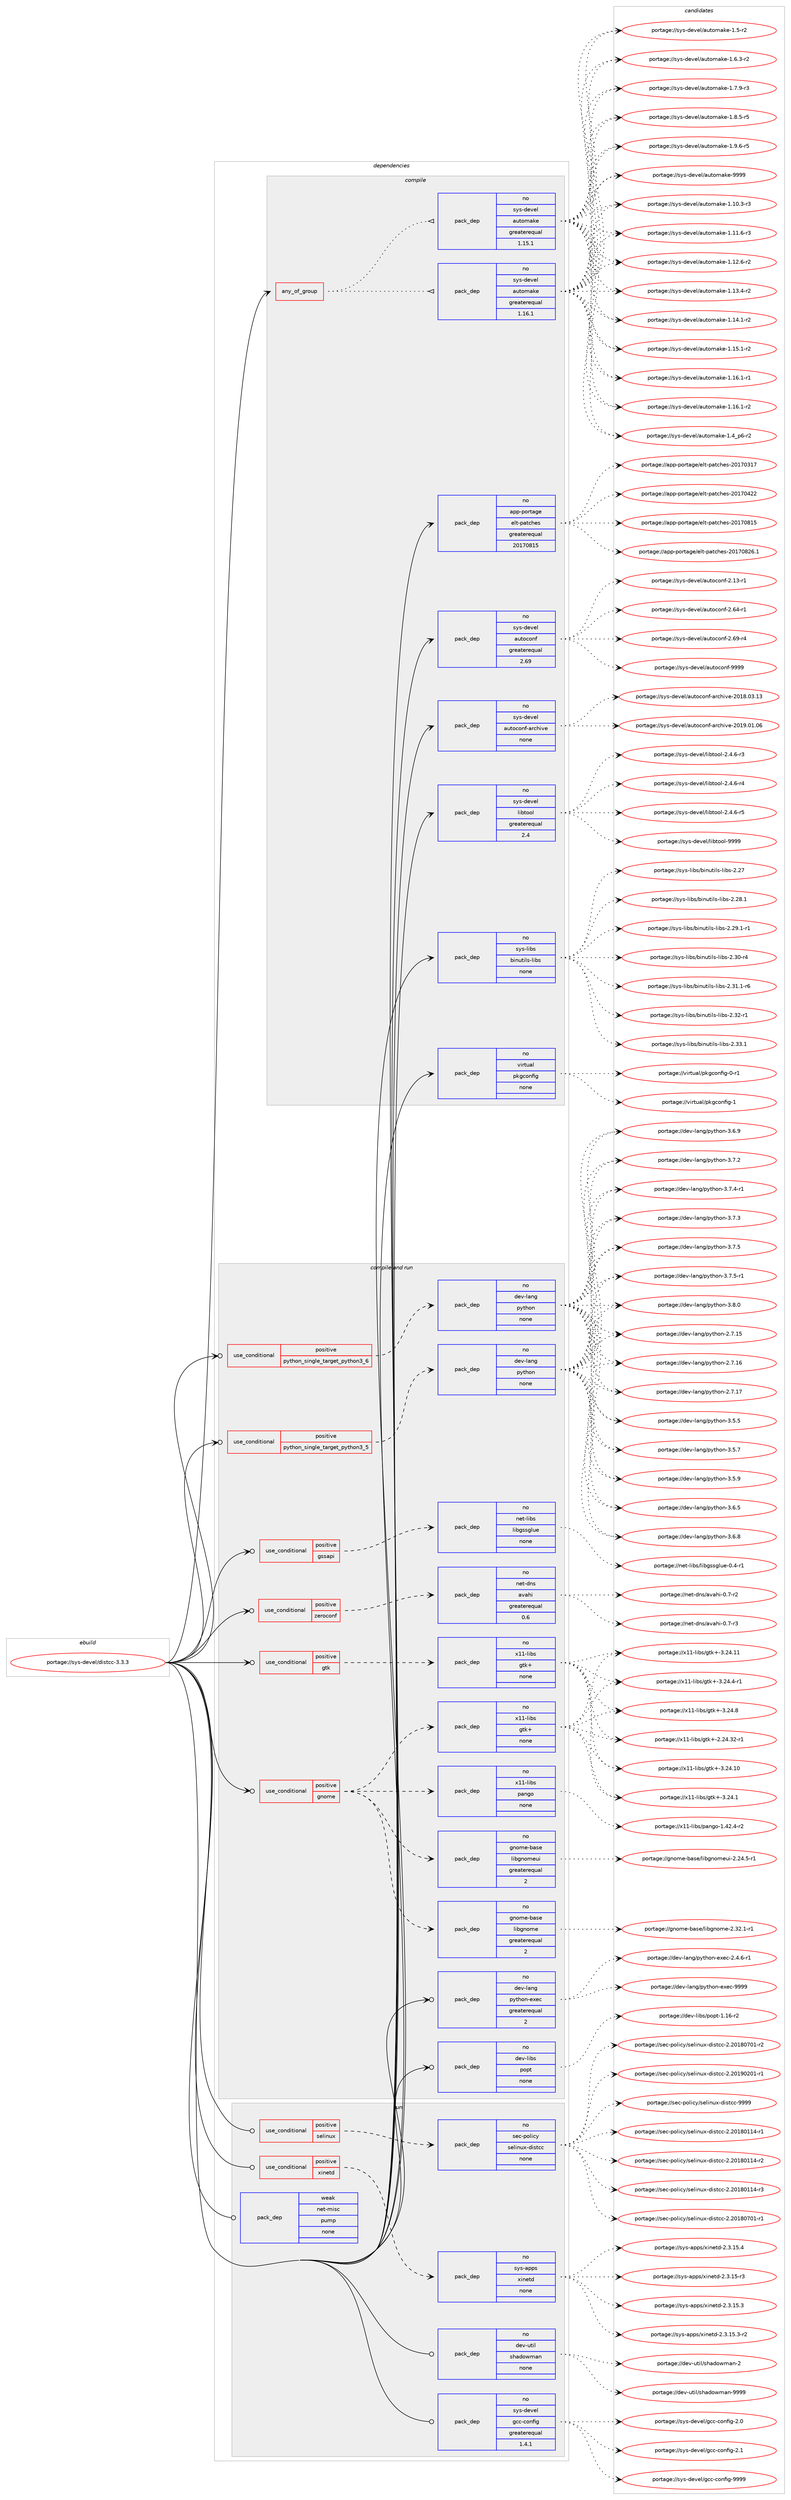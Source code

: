 digraph prolog {

# *************
# Graph options
# *************

newrank=true;
concentrate=true;
compound=true;
graph [rankdir=LR,fontname=Helvetica,fontsize=10,ranksep=1.5];#, ranksep=2.5, nodesep=0.2];
edge  [arrowhead=vee];
node  [fontname=Helvetica,fontsize=10];

# **********
# The ebuild
# **********

subgraph cluster_leftcol {
color=gray;
rank=same;
label=<<i>ebuild</i>>;
id [label="portage://sys-devel/distcc-3.3.3", color=red, width=4, href="../sys-devel/distcc-3.3.3.svg"];
}

# ****************
# The dependencies
# ****************

subgraph cluster_midcol {
color=gray;
label=<<i>dependencies</i>>;
subgraph cluster_compile {
fillcolor="#eeeeee";
style=filled;
label=<<i>compile</i>>;
subgraph any6822 {
dependency422255 [label=<<TABLE BORDER="0" CELLBORDER="1" CELLSPACING="0" CELLPADDING="4"><TR><TD CELLPADDING="10">any_of_group</TD></TR></TABLE>>, shape=none, color=red];subgraph pack312927 {
dependency422256 [label=<<TABLE BORDER="0" CELLBORDER="1" CELLSPACING="0" CELLPADDING="4" WIDTH="220"><TR><TD ROWSPAN="6" CELLPADDING="30">pack_dep</TD></TR><TR><TD WIDTH="110">no</TD></TR><TR><TD>sys-devel</TD></TR><TR><TD>automake</TD></TR><TR><TD>greaterequal</TD></TR><TR><TD>1.16.1</TD></TR></TABLE>>, shape=none, color=blue];
}
dependency422255:e -> dependency422256:w [weight=20,style="dotted",arrowhead="oinv"];
subgraph pack312928 {
dependency422257 [label=<<TABLE BORDER="0" CELLBORDER="1" CELLSPACING="0" CELLPADDING="4" WIDTH="220"><TR><TD ROWSPAN="6" CELLPADDING="30">pack_dep</TD></TR><TR><TD WIDTH="110">no</TD></TR><TR><TD>sys-devel</TD></TR><TR><TD>automake</TD></TR><TR><TD>greaterequal</TD></TR><TR><TD>1.15.1</TD></TR></TABLE>>, shape=none, color=blue];
}
dependency422255:e -> dependency422257:w [weight=20,style="dotted",arrowhead="oinv"];
}
id:e -> dependency422255:w [weight=20,style="solid",arrowhead="vee"];
subgraph pack312929 {
dependency422258 [label=<<TABLE BORDER="0" CELLBORDER="1" CELLSPACING="0" CELLPADDING="4" WIDTH="220"><TR><TD ROWSPAN="6" CELLPADDING="30">pack_dep</TD></TR><TR><TD WIDTH="110">no</TD></TR><TR><TD>app-portage</TD></TR><TR><TD>elt-patches</TD></TR><TR><TD>greaterequal</TD></TR><TR><TD>20170815</TD></TR></TABLE>>, shape=none, color=blue];
}
id:e -> dependency422258:w [weight=20,style="solid",arrowhead="vee"];
subgraph pack312930 {
dependency422259 [label=<<TABLE BORDER="0" CELLBORDER="1" CELLSPACING="0" CELLPADDING="4" WIDTH="220"><TR><TD ROWSPAN="6" CELLPADDING="30">pack_dep</TD></TR><TR><TD WIDTH="110">no</TD></TR><TR><TD>sys-devel</TD></TR><TR><TD>autoconf</TD></TR><TR><TD>greaterequal</TD></TR><TR><TD>2.69</TD></TR></TABLE>>, shape=none, color=blue];
}
id:e -> dependency422259:w [weight=20,style="solid",arrowhead="vee"];
subgraph pack312931 {
dependency422260 [label=<<TABLE BORDER="0" CELLBORDER="1" CELLSPACING="0" CELLPADDING="4" WIDTH="220"><TR><TD ROWSPAN="6" CELLPADDING="30">pack_dep</TD></TR><TR><TD WIDTH="110">no</TD></TR><TR><TD>sys-devel</TD></TR><TR><TD>autoconf-archive</TD></TR><TR><TD>none</TD></TR><TR><TD></TD></TR></TABLE>>, shape=none, color=blue];
}
id:e -> dependency422260:w [weight=20,style="solid",arrowhead="vee"];
subgraph pack312932 {
dependency422261 [label=<<TABLE BORDER="0" CELLBORDER="1" CELLSPACING="0" CELLPADDING="4" WIDTH="220"><TR><TD ROWSPAN="6" CELLPADDING="30">pack_dep</TD></TR><TR><TD WIDTH="110">no</TD></TR><TR><TD>sys-devel</TD></TR><TR><TD>libtool</TD></TR><TR><TD>greaterequal</TD></TR><TR><TD>2.4</TD></TR></TABLE>>, shape=none, color=blue];
}
id:e -> dependency422261:w [weight=20,style="solid",arrowhead="vee"];
subgraph pack312933 {
dependency422262 [label=<<TABLE BORDER="0" CELLBORDER="1" CELLSPACING="0" CELLPADDING="4" WIDTH="220"><TR><TD ROWSPAN="6" CELLPADDING="30">pack_dep</TD></TR><TR><TD WIDTH="110">no</TD></TR><TR><TD>sys-libs</TD></TR><TR><TD>binutils-libs</TD></TR><TR><TD>none</TD></TR><TR><TD></TD></TR></TABLE>>, shape=none, color=blue];
}
id:e -> dependency422262:w [weight=20,style="solid",arrowhead="vee"];
subgraph pack312934 {
dependency422263 [label=<<TABLE BORDER="0" CELLBORDER="1" CELLSPACING="0" CELLPADDING="4" WIDTH="220"><TR><TD ROWSPAN="6" CELLPADDING="30">pack_dep</TD></TR><TR><TD WIDTH="110">no</TD></TR><TR><TD>virtual</TD></TR><TR><TD>pkgconfig</TD></TR><TR><TD>none</TD></TR><TR><TD></TD></TR></TABLE>>, shape=none, color=blue];
}
id:e -> dependency422263:w [weight=20,style="solid",arrowhead="vee"];
}
subgraph cluster_compileandrun {
fillcolor="#eeeeee";
style=filled;
label=<<i>compile and run</i>>;
subgraph cond102279 {
dependency422264 [label=<<TABLE BORDER="0" CELLBORDER="1" CELLSPACING="0" CELLPADDING="4"><TR><TD ROWSPAN="3" CELLPADDING="10">use_conditional</TD></TR><TR><TD>positive</TD></TR><TR><TD>gnome</TD></TR></TABLE>>, shape=none, color=red];
subgraph pack312935 {
dependency422265 [label=<<TABLE BORDER="0" CELLBORDER="1" CELLSPACING="0" CELLPADDING="4" WIDTH="220"><TR><TD ROWSPAN="6" CELLPADDING="30">pack_dep</TD></TR><TR><TD WIDTH="110">no</TD></TR><TR><TD>gnome-base</TD></TR><TR><TD>libgnome</TD></TR><TR><TD>greaterequal</TD></TR><TR><TD>2</TD></TR></TABLE>>, shape=none, color=blue];
}
dependency422264:e -> dependency422265:w [weight=20,style="dashed",arrowhead="vee"];
subgraph pack312936 {
dependency422266 [label=<<TABLE BORDER="0" CELLBORDER="1" CELLSPACING="0" CELLPADDING="4" WIDTH="220"><TR><TD ROWSPAN="6" CELLPADDING="30">pack_dep</TD></TR><TR><TD WIDTH="110">no</TD></TR><TR><TD>gnome-base</TD></TR><TR><TD>libgnomeui</TD></TR><TR><TD>greaterequal</TD></TR><TR><TD>2</TD></TR></TABLE>>, shape=none, color=blue];
}
dependency422264:e -> dependency422266:w [weight=20,style="dashed",arrowhead="vee"];
subgraph pack312937 {
dependency422267 [label=<<TABLE BORDER="0" CELLBORDER="1" CELLSPACING="0" CELLPADDING="4" WIDTH="220"><TR><TD ROWSPAN="6" CELLPADDING="30">pack_dep</TD></TR><TR><TD WIDTH="110">no</TD></TR><TR><TD>x11-libs</TD></TR><TR><TD>gtk+</TD></TR><TR><TD>none</TD></TR><TR><TD></TD></TR></TABLE>>, shape=none, color=blue];
}
dependency422264:e -> dependency422267:w [weight=20,style="dashed",arrowhead="vee"];
subgraph pack312938 {
dependency422268 [label=<<TABLE BORDER="0" CELLBORDER="1" CELLSPACING="0" CELLPADDING="4" WIDTH="220"><TR><TD ROWSPAN="6" CELLPADDING="30">pack_dep</TD></TR><TR><TD WIDTH="110">no</TD></TR><TR><TD>x11-libs</TD></TR><TR><TD>pango</TD></TR><TR><TD>none</TD></TR><TR><TD></TD></TR></TABLE>>, shape=none, color=blue];
}
dependency422264:e -> dependency422268:w [weight=20,style="dashed",arrowhead="vee"];
}
id:e -> dependency422264:w [weight=20,style="solid",arrowhead="odotvee"];
subgraph cond102280 {
dependency422269 [label=<<TABLE BORDER="0" CELLBORDER="1" CELLSPACING="0" CELLPADDING="4"><TR><TD ROWSPAN="3" CELLPADDING="10">use_conditional</TD></TR><TR><TD>positive</TD></TR><TR><TD>gssapi</TD></TR></TABLE>>, shape=none, color=red];
subgraph pack312939 {
dependency422270 [label=<<TABLE BORDER="0" CELLBORDER="1" CELLSPACING="0" CELLPADDING="4" WIDTH="220"><TR><TD ROWSPAN="6" CELLPADDING="30">pack_dep</TD></TR><TR><TD WIDTH="110">no</TD></TR><TR><TD>net-libs</TD></TR><TR><TD>libgssglue</TD></TR><TR><TD>none</TD></TR><TR><TD></TD></TR></TABLE>>, shape=none, color=blue];
}
dependency422269:e -> dependency422270:w [weight=20,style="dashed",arrowhead="vee"];
}
id:e -> dependency422269:w [weight=20,style="solid",arrowhead="odotvee"];
subgraph cond102281 {
dependency422271 [label=<<TABLE BORDER="0" CELLBORDER="1" CELLSPACING="0" CELLPADDING="4"><TR><TD ROWSPAN="3" CELLPADDING="10">use_conditional</TD></TR><TR><TD>positive</TD></TR><TR><TD>gtk</TD></TR></TABLE>>, shape=none, color=red];
subgraph pack312940 {
dependency422272 [label=<<TABLE BORDER="0" CELLBORDER="1" CELLSPACING="0" CELLPADDING="4" WIDTH="220"><TR><TD ROWSPAN="6" CELLPADDING="30">pack_dep</TD></TR><TR><TD WIDTH="110">no</TD></TR><TR><TD>x11-libs</TD></TR><TR><TD>gtk+</TD></TR><TR><TD>none</TD></TR><TR><TD></TD></TR></TABLE>>, shape=none, color=blue];
}
dependency422271:e -> dependency422272:w [weight=20,style="dashed",arrowhead="vee"];
}
id:e -> dependency422271:w [weight=20,style="solid",arrowhead="odotvee"];
subgraph cond102282 {
dependency422273 [label=<<TABLE BORDER="0" CELLBORDER="1" CELLSPACING="0" CELLPADDING="4"><TR><TD ROWSPAN="3" CELLPADDING="10">use_conditional</TD></TR><TR><TD>positive</TD></TR><TR><TD>python_single_target_python3_5</TD></TR></TABLE>>, shape=none, color=red];
subgraph pack312941 {
dependency422274 [label=<<TABLE BORDER="0" CELLBORDER="1" CELLSPACING="0" CELLPADDING="4" WIDTH="220"><TR><TD ROWSPAN="6" CELLPADDING="30">pack_dep</TD></TR><TR><TD WIDTH="110">no</TD></TR><TR><TD>dev-lang</TD></TR><TR><TD>python</TD></TR><TR><TD>none</TD></TR><TR><TD></TD></TR></TABLE>>, shape=none, color=blue];
}
dependency422273:e -> dependency422274:w [weight=20,style="dashed",arrowhead="vee"];
}
id:e -> dependency422273:w [weight=20,style="solid",arrowhead="odotvee"];
subgraph cond102283 {
dependency422275 [label=<<TABLE BORDER="0" CELLBORDER="1" CELLSPACING="0" CELLPADDING="4"><TR><TD ROWSPAN="3" CELLPADDING="10">use_conditional</TD></TR><TR><TD>positive</TD></TR><TR><TD>python_single_target_python3_6</TD></TR></TABLE>>, shape=none, color=red];
subgraph pack312942 {
dependency422276 [label=<<TABLE BORDER="0" CELLBORDER="1" CELLSPACING="0" CELLPADDING="4" WIDTH="220"><TR><TD ROWSPAN="6" CELLPADDING="30">pack_dep</TD></TR><TR><TD WIDTH="110">no</TD></TR><TR><TD>dev-lang</TD></TR><TR><TD>python</TD></TR><TR><TD>none</TD></TR><TR><TD></TD></TR></TABLE>>, shape=none, color=blue];
}
dependency422275:e -> dependency422276:w [weight=20,style="dashed",arrowhead="vee"];
}
id:e -> dependency422275:w [weight=20,style="solid",arrowhead="odotvee"];
subgraph cond102284 {
dependency422277 [label=<<TABLE BORDER="0" CELLBORDER="1" CELLSPACING="0" CELLPADDING="4"><TR><TD ROWSPAN="3" CELLPADDING="10">use_conditional</TD></TR><TR><TD>positive</TD></TR><TR><TD>zeroconf</TD></TR></TABLE>>, shape=none, color=red];
subgraph pack312943 {
dependency422278 [label=<<TABLE BORDER="0" CELLBORDER="1" CELLSPACING="0" CELLPADDING="4" WIDTH="220"><TR><TD ROWSPAN="6" CELLPADDING="30">pack_dep</TD></TR><TR><TD WIDTH="110">no</TD></TR><TR><TD>net-dns</TD></TR><TR><TD>avahi</TD></TR><TR><TD>greaterequal</TD></TR><TR><TD>0.6</TD></TR></TABLE>>, shape=none, color=blue];
}
dependency422277:e -> dependency422278:w [weight=20,style="dashed",arrowhead="vee"];
}
id:e -> dependency422277:w [weight=20,style="solid",arrowhead="odotvee"];
subgraph pack312944 {
dependency422279 [label=<<TABLE BORDER="0" CELLBORDER="1" CELLSPACING="0" CELLPADDING="4" WIDTH="220"><TR><TD ROWSPAN="6" CELLPADDING="30">pack_dep</TD></TR><TR><TD WIDTH="110">no</TD></TR><TR><TD>dev-lang</TD></TR><TR><TD>python-exec</TD></TR><TR><TD>greaterequal</TD></TR><TR><TD>2</TD></TR></TABLE>>, shape=none, color=blue];
}
id:e -> dependency422279:w [weight=20,style="solid",arrowhead="odotvee"];
subgraph pack312945 {
dependency422280 [label=<<TABLE BORDER="0" CELLBORDER="1" CELLSPACING="0" CELLPADDING="4" WIDTH="220"><TR><TD ROWSPAN="6" CELLPADDING="30">pack_dep</TD></TR><TR><TD WIDTH="110">no</TD></TR><TR><TD>dev-libs</TD></TR><TR><TD>popt</TD></TR><TR><TD>none</TD></TR><TR><TD></TD></TR></TABLE>>, shape=none, color=blue];
}
id:e -> dependency422280:w [weight=20,style="solid",arrowhead="odotvee"];
}
subgraph cluster_run {
fillcolor="#eeeeee";
style=filled;
label=<<i>run</i>>;
subgraph cond102285 {
dependency422281 [label=<<TABLE BORDER="0" CELLBORDER="1" CELLSPACING="0" CELLPADDING="4"><TR><TD ROWSPAN="3" CELLPADDING="10">use_conditional</TD></TR><TR><TD>positive</TD></TR><TR><TD>selinux</TD></TR></TABLE>>, shape=none, color=red];
subgraph pack312946 {
dependency422282 [label=<<TABLE BORDER="0" CELLBORDER="1" CELLSPACING="0" CELLPADDING="4" WIDTH="220"><TR><TD ROWSPAN="6" CELLPADDING="30">pack_dep</TD></TR><TR><TD WIDTH="110">no</TD></TR><TR><TD>sec-policy</TD></TR><TR><TD>selinux-distcc</TD></TR><TR><TD>none</TD></TR><TR><TD></TD></TR></TABLE>>, shape=none, color=blue];
}
dependency422281:e -> dependency422282:w [weight=20,style="dashed",arrowhead="vee"];
}
id:e -> dependency422281:w [weight=20,style="solid",arrowhead="odot"];
subgraph cond102286 {
dependency422283 [label=<<TABLE BORDER="0" CELLBORDER="1" CELLSPACING="0" CELLPADDING="4"><TR><TD ROWSPAN="3" CELLPADDING="10">use_conditional</TD></TR><TR><TD>positive</TD></TR><TR><TD>xinetd</TD></TR></TABLE>>, shape=none, color=red];
subgraph pack312947 {
dependency422284 [label=<<TABLE BORDER="0" CELLBORDER="1" CELLSPACING="0" CELLPADDING="4" WIDTH="220"><TR><TD ROWSPAN="6" CELLPADDING="30">pack_dep</TD></TR><TR><TD WIDTH="110">no</TD></TR><TR><TD>sys-apps</TD></TR><TR><TD>xinetd</TD></TR><TR><TD>none</TD></TR><TR><TD></TD></TR></TABLE>>, shape=none, color=blue];
}
dependency422283:e -> dependency422284:w [weight=20,style="dashed",arrowhead="vee"];
}
id:e -> dependency422283:w [weight=20,style="solid",arrowhead="odot"];
subgraph pack312948 {
dependency422285 [label=<<TABLE BORDER="0" CELLBORDER="1" CELLSPACING="0" CELLPADDING="4" WIDTH="220"><TR><TD ROWSPAN="6" CELLPADDING="30">pack_dep</TD></TR><TR><TD WIDTH="110">no</TD></TR><TR><TD>dev-util</TD></TR><TR><TD>shadowman</TD></TR><TR><TD>none</TD></TR><TR><TD></TD></TR></TABLE>>, shape=none, color=blue];
}
id:e -> dependency422285:w [weight=20,style="solid",arrowhead="odot"];
subgraph pack312949 {
dependency422286 [label=<<TABLE BORDER="0" CELLBORDER="1" CELLSPACING="0" CELLPADDING="4" WIDTH="220"><TR><TD ROWSPAN="6" CELLPADDING="30">pack_dep</TD></TR><TR><TD WIDTH="110">no</TD></TR><TR><TD>sys-devel</TD></TR><TR><TD>gcc-config</TD></TR><TR><TD>greaterequal</TD></TR><TR><TD>1.4.1</TD></TR></TABLE>>, shape=none, color=blue];
}
id:e -> dependency422286:w [weight=20,style="solid",arrowhead="odot"];
subgraph pack312950 {
dependency422287 [label=<<TABLE BORDER="0" CELLBORDER="1" CELLSPACING="0" CELLPADDING="4" WIDTH="220"><TR><TD ROWSPAN="6" CELLPADDING="30">pack_dep</TD></TR><TR><TD WIDTH="110">weak</TD></TR><TR><TD>net-misc</TD></TR><TR><TD>pump</TD></TR><TR><TD>none</TD></TR><TR><TD></TD></TR></TABLE>>, shape=none, color=blue];
}
id:e -> dependency422287:w [weight=20,style="solid",arrowhead="odot"];
}
}

# **************
# The candidates
# **************

subgraph cluster_choices {
rank=same;
color=gray;
label=<<i>candidates</i>>;

subgraph choice312927 {
color=black;
nodesep=1;
choiceportage11512111545100101118101108479711711611110997107101454946494846514511451 [label="portage://sys-devel/automake-1.10.3-r3", color=red, width=4,href="../sys-devel/automake-1.10.3-r3.svg"];
choiceportage11512111545100101118101108479711711611110997107101454946494946544511451 [label="portage://sys-devel/automake-1.11.6-r3", color=red, width=4,href="../sys-devel/automake-1.11.6-r3.svg"];
choiceportage11512111545100101118101108479711711611110997107101454946495046544511450 [label="portage://sys-devel/automake-1.12.6-r2", color=red, width=4,href="../sys-devel/automake-1.12.6-r2.svg"];
choiceportage11512111545100101118101108479711711611110997107101454946495146524511450 [label="portage://sys-devel/automake-1.13.4-r2", color=red, width=4,href="../sys-devel/automake-1.13.4-r2.svg"];
choiceportage11512111545100101118101108479711711611110997107101454946495246494511450 [label="portage://sys-devel/automake-1.14.1-r2", color=red, width=4,href="../sys-devel/automake-1.14.1-r2.svg"];
choiceportage11512111545100101118101108479711711611110997107101454946495346494511450 [label="portage://sys-devel/automake-1.15.1-r2", color=red, width=4,href="../sys-devel/automake-1.15.1-r2.svg"];
choiceportage11512111545100101118101108479711711611110997107101454946495446494511449 [label="portage://sys-devel/automake-1.16.1-r1", color=red, width=4,href="../sys-devel/automake-1.16.1-r1.svg"];
choiceportage11512111545100101118101108479711711611110997107101454946495446494511450 [label="portage://sys-devel/automake-1.16.1-r2", color=red, width=4,href="../sys-devel/automake-1.16.1-r2.svg"];
choiceportage115121115451001011181011084797117116111109971071014549465295112544511450 [label="portage://sys-devel/automake-1.4_p6-r2", color=red, width=4,href="../sys-devel/automake-1.4_p6-r2.svg"];
choiceportage11512111545100101118101108479711711611110997107101454946534511450 [label="portage://sys-devel/automake-1.5-r2", color=red, width=4,href="../sys-devel/automake-1.5-r2.svg"];
choiceportage115121115451001011181011084797117116111109971071014549465446514511450 [label="portage://sys-devel/automake-1.6.3-r2", color=red, width=4,href="../sys-devel/automake-1.6.3-r2.svg"];
choiceportage115121115451001011181011084797117116111109971071014549465546574511451 [label="portage://sys-devel/automake-1.7.9-r3", color=red, width=4,href="../sys-devel/automake-1.7.9-r3.svg"];
choiceportage115121115451001011181011084797117116111109971071014549465646534511453 [label="portage://sys-devel/automake-1.8.5-r5", color=red, width=4,href="../sys-devel/automake-1.8.5-r5.svg"];
choiceportage115121115451001011181011084797117116111109971071014549465746544511453 [label="portage://sys-devel/automake-1.9.6-r5", color=red, width=4,href="../sys-devel/automake-1.9.6-r5.svg"];
choiceportage115121115451001011181011084797117116111109971071014557575757 [label="portage://sys-devel/automake-9999", color=red, width=4,href="../sys-devel/automake-9999.svg"];
dependency422256:e -> choiceportage11512111545100101118101108479711711611110997107101454946494846514511451:w [style=dotted,weight="100"];
dependency422256:e -> choiceportage11512111545100101118101108479711711611110997107101454946494946544511451:w [style=dotted,weight="100"];
dependency422256:e -> choiceportage11512111545100101118101108479711711611110997107101454946495046544511450:w [style=dotted,weight="100"];
dependency422256:e -> choiceportage11512111545100101118101108479711711611110997107101454946495146524511450:w [style=dotted,weight="100"];
dependency422256:e -> choiceportage11512111545100101118101108479711711611110997107101454946495246494511450:w [style=dotted,weight="100"];
dependency422256:e -> choiceportage11512111545100101118101108479711711611110997107101454946495346494511450:w [style=dotted,weight="100"];
dependency422256:e -> choiceportage11512111545100101118101108479711711611110997107101454946495446494511449:w [style=dotted,weight="100"];
dependency422256:e -> choiceportage11512111545100101118101108479711711611110997107101454946495446494511450:w [style=dotted,weight="100"];
dependency422256:e -> choiceportage115121115451001011181011084797117116111109971071014549465295112544511450:w [style=dotted,weight="100"];
dependency422256:e -> choiceportage11512111545100101118101108479711711611110997107101454946534511450:w [style=dotted,weight="100"];
dependency422256:e -> choiceportage115121115451001011181011084797117116111109971071014549465446514511450:w [style=dotted,weight="100"];
dependency422256:e -> choiceportage115121115451001011181011084797117116111109971071014549465546574511451:w [style=dotted,weight="100"];
dependency422256:e -> choiceportage115121115451001011181011084797117116111109971071014549465646534511453:w [style=dotted,weight="100"];
dependency422256:e -> choiceportage115121115451001011181011084797117116111109971071014549465746544511453:w [style=dotted,weight="100"];
dependency422256:e -> choiceportage115121115451001011181011084797117116111109971071014557575757:w [style=dotted,weight="100"];
}
subgraph choice312928 {
color=black;
nodesep=1;
choiceportage11512111545100101118101108479711711611110997107101454946494846514511451 [label="portage://sys-devel/automake-1.10.3-r3", color=red, width=4,href="../sys-devel/automake-1.10.3-r3.svg"];
choiceportage11512111545100101118101108479711711611110997107101454946494946544511451 [label="portage://sys-devel/automake-1.11.6-r3", color=red, width=4,href="../sys-devel/automake-1.11.6-r3.svg"];
choiceportage11512111545100101118101108479711711611110997107101454946495046544511450 [label="portage://sys-devel/automake-1.12.6-r2", color=red, width=4,href="../sys-devel/automake-1.12.6-r2.svg"];
choiceportage11512111545100101118101108479711711611110997107101454946495146524511450 [label="portage://sys-devel/automake-1.13.4-r2", color=red, width=4,href="../sys-devel/automake-1.13.4-r2.svg"];
choiceportage11512111545100101118101108479711711611110997107101454946495246494511450 [label="portage://sys-devel/automake-1.14.1-r2", color=red, width=4,href="../sys-devel/automake-1.14.1-r2.svg"];
choiceportage11512111545100101118101108479711711611110997107101454946495346494511450 [label="portage://sys-devel/automake-1.15.1-r2", color=red, width=4,href="../sys-devel/automake-1.15.1-r2.svg"];
choiceportage11512111545100101118101108479711711611110997107101454946495446494511449 [label="portage://sys-devel/automake-1.16.1-r1", color=red, width=4,href="../sys-devel/automake-1.16.1-r1.svg"];
choiceportage11512111545100101118101108479711711611110997107101454946495446494511450 [label="portage://sys-devel/automake-1.16.1-r2", color=red, width=4,href="../sys-devel/automake-1.16.1-r2.svg"];
choiceportage115121115451001011181011084797117116111109971071014549465295112544511450 [label="portage://sys-devel/automake-1.4_p6-r2", color=red, width=4,href="../sys-devel/automake-1.4_p6-r2.svg"];
choiceportage11512111545100101118101108479711711611110997107101454946534511450 [label="portage://sys-devel/automake-1.5-r2", color=red, width=4,href="../sys-devel/automake-1.5-r2.svg"];
choiceportage115121115451001011181011084797117116111109971071014549465446514511450 [label="portage://sys-devel/automake-1.6.3-r2", color=red, width=4,href="../sys-devel/automake-1.6.3-r2.svg"];
choiceportage115121115451001011181011084797117116111109971071014549465546574511451 [label="portage://sys-devel/automake-1.7.9-r3", color=red, width=4,href="../sys-devel/automake-1.7.9-r3.svg"];
choiceportage115121115451001011181011084797117116111109971071014549465646534511453 [label="portage://sys-devel/automake-1.8.5-r5", color=red, width=4,href="../sys-devel/automake-1.8.5-r5.svg"];
choiceportage115121115451001011181011084797117116111109971071014549465746544511453 [label="portage://sys-devel/automake-1.9.6-r5", color=red, width=4,href="../sys-devel/automake-1.9.6-r5.svg"];
choiceportage115121115451001011181011084797117116111109971071014557575757 [label="portage://sys-devel/automake-9999", color=red, width=4,href="../sys-devel/automake-9999.svg"];
dependency422257:e -> choiceportage11512111545100101118101108479711711611110997107101454946494846514511451:w [style=dotted,weight="100"];
dependency422257:e -> choiceportage11512111545100101118101108479711711611110997107101454946494946544511451:w [style=dotted,weight="100"];
dependency422257:e -> choiceportage11512111545100101118101108479711711611110997107101454946495046544511450:w [style=dotted,weight="100"];
dependency422257:e -> choiceportage11512111545100101118101108479711711611110997107101454946495146524511450:w [style=dotted,weight="100"];
dependency422257:e -> choiceportage11512111545100101118101108479711711611110997107101454946495246494511450:w [style=dotted,weight="100"];
dependency422257:e -> choiceportage11512111545100101118101108479711711611110997107101454946495346494511450:w [style=dotted,weight="100"];
dependency422257:e -> choiceportage11512111545100101118101108479711711611110997107101454946495446494511449:w [style=dotted,weight="100"];
dependency422257:e -> choiceportage11512111545100101118101108479711711611110997107101454946495446494511450:w [style=dotted,weight="100"];
dependency422257:e -> choiceportage115121115451001011181011084797117116111109971071014549465295112544511450:w [style=dotted,weight="100"];
dependency422257:e -> choiceportage11512111545100101118101108479711711611110997107101454946534511450:w [style=dotted,weight="100"];
dependency422257:e -> choiceportage115121115451001011181011084797117116111109971071014549465446514511450:w [style=dotted,weight="100"];
dependency422257:e -> choiceportage115121115451001011181011084797117116111109971071014549465546574511451:w [style=dotted,weight="100"];
dependency422257:e -> choiceportage115121115451001011181011084797117116111109971071014549465646534511453:w [style=dotted,weight="100"];
dependency422257:e -> choiceportage115121115451001011181011084797117116111109971071014549465746544511453:w [style=dotted,weight="100"];
dependency422257:e -> choiceportage115121115451001011181011084797117116111109971071014557575757:w [style=dotted,weight="100"];
}
subgraph choice312929 {
color=black;
nodesep=1;
choiceportage97112112451121111141169710310147101108116451129711699104101115455048495548514955 [label="portage://app-portage/elt-patches-20170317", color=red, width=4,href="../app-portage/elt-patches-20170317.svg"];
choiceportage97112112451121111141169710310147101108116451129711699104101115455048495548525050 [label="portage://app-portage/elt-patches-20170422", color=red, width=4,href="../app-portage/elt-patches-20170422.svg"];
choiceportage97112112451121111141169710310147101108116451129711699104101115455048495548564953 [label="portage://app-portage/elt-patches-20170815", color=red, width=4,href="../app-portage/elt-patches-20170815.svg"];
choiceportage971121124511211111411697103101471011081164511297116991041011154550484955485650544649 [label="portage://app-portage/elt-patches-20170826.1", color=red, width=4,href="../app-portage/elt-patches-20170826.1.svg"];
dependency422258:e -> choiceportage97112112451121111141169710310147101108116451129711699104101115455048495548514955:w [style=dotted,weight="100"];
dependency422258:e -> choiceportage97112112451121111141169710310147101108116451129711699104101115455048495548525050:w [style=dotted,weight="100"];
dependency422258:e -> choiceportage97112112451121111141169710310147101108116451129711699104101115455048495548564953:w [style=dotted,weight="100"];
dependency422258:e -> choiceportage971121124511211111411697103101471011081164511297116991041011154550484955485650544649:w [style=dotted,weight="100"];
}
subgraph choice312930 {
color=black;
nodesep=1;
choiceportage1151211154510010111810110847971171161119911111010245504649514511449 [label="portage://sys-devel/autoconf-2.13-r1", color=red, width=4,href="../sys-devel/autoconf-2.13-r1.svg"];
choiceportage1151211154510010111810110847971171161119911111010245504654524511449 [label="portage://sys-devel/autoconf-2.64-r1", color=red, width=4,href="../sys-devel/autoconf-2.64-r1.svg"];
choiceportage1151211154510010111810110847971171161119911111010245504654574511452 [label="portage://sys-devel/autoconf-2.69-r4", color=red, width=4,href="../sys-devel/autoconf-2.69-r4.svg"];
choiceportage115121115451001011181011084797117116111991111101024557575757 [label="portage://sys-devel/autoconf-9999", color=red, width=4,href="../sys-devel/autoconf-9999.svg"];
dependency422259:e -> choiceportage1151211154510010111810110847971171161119911111010245504649514511449:w [style=dotted,weight="100"];
dependency422259:e -> choiceportage1151211154510010111810110847971171161119911111010245504654524511449:w [style=dotted,weight="100"];
dependency422259:e -> choiceportage1151211154510010111810110847971171161119911111010245504654574511452:w [style=dotted,weight="100"];
dependency422259:e -> choiceportage115121115451001011181011084797117116111991111101024557575757:w [style=dotted,weight="100"];
}
subgraph choice312931 {
color=black;
nodesep=1;
choiceportage115121115451001011181011084797117116111991111101024597114991041051181014550484956464851464951 [label="portage://sys-devel/autoconf-archive-2018.03.13", color=red, width=4,href="../sys-devel/autoconf-archive-2018.03.13.svg"];
choiceportage115121115451001011181011084797117116111991111101024597114991041051181014550484957464849464854 [label="portage://sys-devel/autoconf-archive-2019.01.06", color=red, width=4,href="../sys-devel/autoconf-archive-2019.01.06.svg"];
dependency422260:e -> choiceportage115121115451001011181011084797117116111991111101024597114991041051181014550484956464851464951:w [style=dotted,weight="100"];
dependency422260:e -> choiceportage115121115451001011181011084797117116111991111101024597114991041051181014550484957464849464854:w [style=dotted,weight="100"];
}
subgraph choice312932 {
color=black;
nodesep=1;
choiceportage1151211154510010111810110847108105981161111111084550465246544511451 [label="portage://sys-devel/libtool-2.4.6-r3", color=red, width=4,href="../sys-devel/libtool-2.4.6-r3.svg"];
choiceportage1151211154510010111810110847108105981161111111084550465246544511452 [label="portage://sys-devel/libtool-2.4.6-r4", color=red, width=4,href="../sys-devel/libtool-2.4.6-r4.svg"];
choiceportage1151211154510010111810110847108105981161111111084550465246544511453 [label="portage://sys-devel/libtool-2.4.6-r5", color=red, width=4,href="../sys-devel/libtool-2.4.6-r5.svg"];
choiceportage1151211154510010111810110847108105981161111111084557575757 [label="portage://sys-devel/libtool-9999", color=red, width=4,href="../sys-devel/libtool-9999.svg"];
dependency422261:e -> choiceportage1151211154510010111810110847108105981161111111084550465246544511451:w [style=dotted,weight="100"];
dependency422261:e -> choiceportage1151211154510010111810110847108105981161111111084550465246544511452:w [style=dotted,weight="100"];
dependency422261:e -> choiceportage1151211154510010111810110847108105981161111111084550465246544511453:w [style=dotted,weight="100"];
dependency422261:e -> choiceportage1151211154510010111810110847108105981161111111084557575757:w [style=dotted,weight="100"];
}
subgraph choice312933 {
color=black;
nodesep=1;
choiceportage1151211154510810598115479810511011711610510811545108105981154550465055 [label="portage://sys-libs/binutils-libs-2.27", color=red, width=4,href="../sys-libs/binutils-libs-2.27.svg"];
choiceportage11512111545108105981154798105110117116105108115451081059811545504650564649 [label="portage://sys-libs/binutils-libs-2.28.1", color=red, width=4,href="../sys-libs/binutils-libs-2.28.1.svg"];
choiceportage115121115451081059811547981051101171161051081154510810598115455046505746494511449 [label="portage://sys-libs/binutils-libs-2.29.1-r1", color=red, width=4,href="../sys-libs/binutils-libs-2.29.1-r1.svg"];
choiceportage11512111545108105981154798105110117116105108115451081059811545504651484511452 [label="portage://sys-libs/binutils-libs-2.30-r4", color=red, width=4,href="../sys-libs/binutils-libs-2.30-r4.svg"];
choiceportage115121115451081059811547981051101171161051081154510810598115455046514946494511454 [label="portage://sys-libs/binutils-libs-2.31.1-r6", color=red, width=4,href="../sys-libs/binutils-libs-2.31.1-r6.svg"];
choiceportage11512111545108105981154798105110117116105108115451081059811545504651504511449 [label="portage://sys-libs/binutils-libs-2.32-r1", color=red, width=4,href="../sys-libs/binutils-libs-2.32-r1.svg"];
choiceportage11512111545108105981154798105110117116105108115451081059811545504651514649 [label="portage://sys-libs/binutils-libs-2.33.1", color=red, width=4,href="../sys-libs/binutils-libs-2.33.1.svg"];
dependency422262:e -> choiceportage1151211154510810598115479810511011711610510811545108105981154550465055:w [style=dotted,weight="100"];
dependency422262:e -> choiceportage11512111545108105981154798105110117116105108115451081059811545504650564649:w [style=dotted,weight="100"];
dependency422262:e -> choiceportage115121115451081059811547981051101171161051081154510810598115455046505746494511449:w [style=dotted,weight="100"];
dependency422262:e -> choiceportage11512111545108105981154798105110117116105108115451081059811545504651484511452:w [style=dotted,weight="100"];
dependency422262:e -> choiceportage115121115451081059811547981051101171161051081154510810598115455046514946494511454:w [style=dotted,weight="100"];
dependency422262:e -> choiceportage11512111545108105981154798105110117116105108115451081059811545504651504511449:w [style=dotted,weight="100"];
dependency422262:e -> choiceportage11512111545108105981154798105110117116105108115451081059811545504651514649:w [style=dotted,weight="100"];
}
subgraph choice312934 {
color=black;
nodesep=1;
choiceportage11810511411611797108471121071039911111010210510345484511449 [label="portage://virtual/pkgconfig-0-r1", color=red, width=4,href="../virtual/pkgconfig-0-r1.svg"];
choiceportage1181051141161179710847112107103991111101021051034549 [label="portage://virtual/pkgconfig-1", color=red, width=4,href="../virtual/pkgconfig-1.svg"];
dependency422263:e -> choiceportage11810511411611797108471121071039911111010210510345484511449:w [style=dotted,weight="100"];
dependency422263:e -> choiceportage1181051141161179710847112107103991111101021051034549:w [style=dotted,weight="100"];
}
subgraph choice312935 {
color=black;
nodesep=1;
choiceportage1031101111091014598971151014710810598103110111109101455046515046494511449 [label="portage://gnome-base/libgnome-2.32.1-r1", color=red, width=4,href="../gnome-base/libgnome-2.32.1-r1.svg"];
dependency422265:e -> choiceportage1031101111091014598971151014710810598103110111109101455046515046494511449:w [style=dotted,weight="100"];
}
subgraph choice312936 {
color=black;
nodesep=1;
choiceportage1031101111091014598971151014710810598103110111109101117105455046505246534511449 [label="portage://gnome-base/libgnomeui-2.24.5-r1", color=red, width=4,href="../gnome-base/libgnomeui-2.24.5-r1.svg"];
dependency422266:e -> choiceportage1031101111091014598971151014710810598103110111109101117105455046505246534511449:w [style=dotted,weight="100"];
}
subgraph choice312937 {
color=black;
nodesep=1;
choiceportage12049494510810598115471031161074345504650524651504511449 [label="portage://x11-libs/gtk+-2.24.32-r1", color=red, width=4,href="../x11-libs/gtk+-2.24.32-r1.svg"];
choiceportage12049494510810598115471031161074345514650524649 [label="portage://x11-libs/gtk+-3.24.1", color=red, width=4,href="../x11-libs/gtk+-3.24.1.svg"];
choiceportage1204949451081059811547103116107434551465052464948 [label="portage://x11-libs/gtk+-3.24.10", color=red, width=4,href="../x11-libs/gtk+-3.24.10.svg"];
choiceportage1204949451081059811547103116107434551465052464949 [label="portage://x11-libs/gtk+-3.24.11", color=red, width=4,href="../x11-libs/gtk+-3.24.11.svg"];
choiceportage120494945108105981154710311610743455146505246524511449 [label="portage://x11-libs/gtk+-3.24.4-r1", color=red, width=4,href="../x11-libs/gtk+-3.24.4-r1.svg"];
choiceportage12049494510810598115471031161074345514650524656 [label="portage://x11-libs/gtk+-3.24.8", color=red, width=4,href="../x11-libs/gtk+-3.24.8.svg"];
dependency422267:e -> choiceportage12049494510810598115471031161074345504650524651504511449:w [style=dotted,weight="100"];
dependency422267:e -> choiceportage12049494510810598115471031161074345514650524649:w [style=dotted,weight="100"];
dependency422267:e -> choiceportage1204949451081059811547103116107434551465052464948:w [style=dotted,weight="100"];
dependency422267:e -> choiceportage1204949451081059811547103116107434551465052464949:w [style=dotted,weight="100"];
dependency422267:e -> choiceportage120494945108105981154710311610743455146505246524511449:w [style=dotted,weight="100"];
dependency422267:e -> choiceportage12049494510810598115471031161074345514650524656:w [style=dotted,weight="100"];
}
subgraph choice312938 {
color=black;
nodesep=1;
choiceportage120494945108105981154711297110103111454946525046524511450 [label="portage://x11-libs/pango-1.42.4-r2", color=red, width=4,href="../x11-libs/pango-1.42.4-r2.svg"];
dependency422268:e -> choiceportage120494945108105981154711297110103111454946525046524511450:w [style=dotted,weight="100"];
}
subgraph choice312939 {
color=black;
nodesep=1;
choiceportage11010111645108105981154710810598103115115103108117101454846524511449 [label="portage://net-libs/libgssglue-0.4-r1", color=red, width=4,href="../net-libs/libgssglue-0.4-r1.svg"];
dependency422270:e -> choiceportage11010111645108105981154710810598103115115103108117101454846524511449:w [style=dotted,weight="100"];
}
subgraph choice312940 {
color=black;
nodesep=1;
choiceportage12049494510810598115471031161074345504650524651504511449 [label="portage://x11-libs/gtk+-2.24.32-r1", color=red, width=4,href="../x11-libs/gtk+-2.24.32-r1.svg"];
choiceportage12049494510810598115471031161074345514650524649 [label="portage://x11-libs/gtk+-3.24.1", color=red, width=4,href="../x11-libs/gtk+-3.24.1.svg"];
choiceportage1204949451081059811547103116107434551465052464948 [label="portage://x11-libs/gtk+-3.24.10", color=red, width=4,href="../x11-libs/gtk+-3.24.10.svg"];
choiceportage1204949451081059811547103116107434551465052464949 [label="portage://x11-libs/gtk+-3.24.11", color=red, width=4,href="../x11-libs/gtk+-3.24.11.svg"];
choiceportage120494945108105981154710311610743455146505246524511449 [label="portage://x11-libs/gtk+-3.24.4-r1", color=red, width=4,href="../x11-libs/gtk+-3.24.4-r1.svg"];
choiceportage12049494510810598115471031161074345514650524656 [label="portage://x11-libs/gtk+-3.24.8", color=red, width=4,href="../x11-libs/gtk+-3.24.8.svg"];
dependency422272:e -> choiceportage12049494510810598115471031161074345504650524651504511449:w [style=dotted,weight="100"];
dependency422272:e -> choiceportage12049494510810598115471031161074345514650524649:w [style=dotted,weight="100"];
dependency422272:e -> choiceportage1204949451081059811547103116107434551465052464948:w [style=dotted,weight="100"];
dependency422272:e -> choiceportage1204949451081059811547103116107434551465052464949:w [style=dotted,weight="100"];
dependency422272:e -> choiceportage120494945108105981154710311610743455146505246524511449:w [style=dotted,weight="100"];
dependency422272:e -> choiceportage12049494510810598115471031161074345514650524656:w [style=dotted,weight="100"];
}
subgraph choice312941 {
color=black;
nodesep=1;
choiceportage10010111845108971101034711212111610411111045504655464953 [label="portage://dev-lang/python-2.7.15", color=red, width=4,href="../dev-lang/python-2.7.15.svg"];
choiceportage10010111845108971101034711212111610411111045504655464954 [label="portage://dev-lang/python-2.7.16", color=red, width=4,href="../dev-lang/python-2.7.16.svg"];
choiceportage10010111845108971101034711212111610411111045504655464955 [label="portage://dev-lang/python-2.7.17", color=red, width=4,href="../dev-lang/python-2.7.17.svg"];
choiceportage100101118451089711010347112121116104111110455146534653 [label="portage://dev-lang/python-3.5.5", color=red, width=4,href="../dev-lang/python-3.5.5.svg"];
choiceportage100101118451089711010347112121116104111110455146534655 [label="portage://dev-lang/python-3.5.7", color=red, width=4,href="../dev-lang/python-3.5.7.svg"];
choiceportage100101118451089711010347112121116104111110455146534657 [label="portage://dev-lang/python-3.5.9", color=red, width=4,href="../dev-lang/python-3.5.9.svg"];
choiceportage100101118451089711010347112121116104111110455146544653 [label="portage://dev-lang/python-3.6.5", color=red, width=4,href="../dev-lang/python-3.6.5.svg"];
choiceportage100101118451089711010347112121116104111110455146544656 [label="portage://dev-lang/python-3.6.8", color=red, width=4,href="../dev-lang/python-3.6.8.svg"];
choiceportage100101118451089711010347112121116104111110455146544657 [label="portage://dev-lang/python-3.6.9", color=red, width=4,href="../dev-lang/python-3.6.9.svg"];
choiceportage100101118451089711010347112121116104111110455146554650 [label="portage://dev-lang/python-3.7.2", color=red, width=4,href="../dev-lang/python-3.7.2.svg"];
choiceportage100101118451089711010347112121116104111110455146554651 [label="portage://dev-lang/python-3.7.3", color=red, width=4,href="../dev-lang/python-3.7.3.svg"];
choiceportage1001011184510897110103471121211161041111104551465546524511449 [label="portage://dev-lang/python-3.7.4-r1", color=red, width=4,href="../dev-lang/python-3.7.4-r1.svg"];
choiceportage100101118451089711010347112121116104111110455146554653 [label="portage://dev-lang/python-3.7.5", color=red, width=4,href="../dev-lang/python-3.7.5.svg"];
choiceportage1001011184510897110103471121211161041111104551465546534511449 [label="portage://dev-lang/python-3.7.5-r1", color=red, width=4,href="../dev-lang/python-3.7.5-r1.svg"];
choiceportage100101118451089711010347112121116104111110455146564648 [label="portage://dev-lang/python-3.8.0", color=red, width=4,href="../dev-lang/python-3.8.0.svg"];
dependency422274:e -> choiceportage10010111845108971101034711212111610411111045504655464953:w [style=dotted,weight="100"];
dependency422274:e -> choiceportage10010111845108971101034711212111610411111045504655464954:w [style=dotted,weight="100"];
dependency422274:e -> choiceportage10010111845108971101034711212111610411111045504655464955:w [style=dotted,weight="100"];
dependency422274:e -> choiceportage100101118451089711010347112121116104111110455146534653:w [style=dotted,weight="100"];
dependency422274:e -> choiceportage100101118451089711010347112121116104111110455146534655:w [style=dotted,weight="100"];
dependency422274:e -> choiceportage100101118451089711010347112121116104111110455146534657:w [style=dotted,weight="100"];
dependency422274:e -> choiceportage100101118451089711010347112121116104111110455146544653:w [style=dotted,weight="100"];
dependency422274:e -> choiceportage100101118451089711010347112121116104111110455146544656:w [style=dotted,weight="100"];
dependency422274:e -> choiceportage100101118451089711010347112121116104111110455146544657:w [style=dotted,weight="100"];
dependency422274:e -> choiceportage100101118451089711010347112121116104111110455146554650:w [style=dotted,weight="100"];
dependency422274:e -> choiceportage100101118451089711010347112121116104111110455146554651:w [style=dotted,weight="100"];
dependency422274:e -> choiceportage1001011184510897110103471121211161041111104551465546524511449:w [style=dotted,weight="100"];
dependency422274:e -> choiceportage100101118451089711010347112121116104111110455146554653:w [style=dotted,weight="100"];
dependency422274:e -> choiceportage1001011184510897110103471121211161041111104551465546534511449:w [style=dotted,weight="100"];
dependency422274:e -> choiceportage100101118451089711010347112121116104111110455146564648:w [style=dotted,weight="100"];
}
subgraph choice312942 {
color=black;
nodesep=1;
choiceportage10010111845108971101034711212111610411111045504655464953 [label="portage://dev-lang/python-2.7.15", color=red, width=4,href="../dev-lang/python-2.7.15.svg"];
choiceportage10010111845108971101034711212111610411111045504655464954 [label="portage://dev-lang/python-2.7.16", color=red, width=4,href="../dev-lang/python-2.7.16.svg"];
choiceportage10010111845108971101034711212111610411111045504655464955 [label="portage://dev-lang/python-2.7.17", color=red, width=4,href="../dev-lang/python-2.7.17.svg"];
choiceportage100101118451089711010347112121116104111110455146534653 [label="portage://dev-lang/python-3.5.5", color=red, width=4,href="../dev-lang/python-3.5.5.svg"];
choiceportage100101118451089711010347112121116104111110455146534655 [label="portage://dev-lang/python-3.5.7", color=red, width=4,href="../dev-lang/python-3.5.7.svg"];
choiceportage100101118451089711010347112121116104111110455146534657 [label="portage://dev-lang/python-3.5.9", color=red, width=4,href="../dev-lang/python-3.5.9.svg"];
choiceportage100101118451089711010347112121116104111110455146544653 [label="portage://dev-lang/python-3.6.5", color=red, width=4,href="../dev-lang/python-3.6.5.svg"];
choiceportage100101118451089711010347112121116104111110455146544656 [label="portage://dev-lang/python-3.6.8", color=red, width=4,href="../dev-lang/python-3.6.8.svg"];
choiceportage100101118451089711010347112121116104111110455146544657 [label="portage://dev-lang/python-3.6.9", color=red, width=4,href="../dev-lang/python-3.6.9.svg"];
choiceportage100101118451089711010347112121116104111110455146554650 [label="portage://dev-lang/python-3.7.2", color=red, width=4,href="../dev-lang/python-3.7.2.svg"];
choiceportage100101118451089711010347112121116104111110455146554651 [label="portage://dev-lang/python-3.7.3", color=red, width=4,href="../dev-lang/python-3.7.3.svg"];
choiceportage1001011184510897110103471121211161041111104551465546524511449 [label="portage://dev-lang/python-3.7.4-r1", color=red, width=4,href="../dev-lang/python-3.7.4-r1.svg"];
choiceportage100101118451089711010347112121116104111110455146554653 [label="portage://dev-lang/python-3.7.5", color=red, width=4,href="../dev-lang/python-3.7.5.svg"];
choiceportage1001011184510897110103471121211161041111104551465546534511449 [label="portage://dev-lang/python-3.7.5-r1", color=red, width=4,href="../dev-lang/python-3.7.5-r1.svg"];
choiceportage100101118451089711010347112121116104111110455146564648 [label="portage://dev-lang/python-3.8.0", color=red, width=4,href="../dev-lang/python-3.8.0.svg"];
dependency422276:e -> choiceportage10010111845108971101034711212111610411111045504655464953:w [style=dotted,weight="100"];
dependency422276:e -> choiceportage10010111845108971101034711212111610411111045504655464954:w [style=dotted,weight="100"];
dependency422276:e -> choiceportage10010111845108971101034711212111610411111045504655464955:w [style=dotted,weight="100"];
dependency422276:e -> choiceportage100101118451089711010347112121116104111110455146534653:w [style=dotted,weight="100"];
dependency422276:e -> choiceportage100101118451089711010347112121116104111110455146534655:w [style=dotted,weight="100"];
dependency422276:e -> choiceportage100101118451089711010347112121116104111110455146534657:w [style=dotted,weight="100"];
dependency422276:e -> choiceportage100101118451089711010347112121116104111110455146544653:w [style=dotted,weight="100"];
dependency422276:e -> choiceportage100101118451089711010347112121116104111110455146544656:w [style=dotted,weight="100"];
dependency422276:e -> choiceportage100101118451089711010347112121116104111110455146544657:w [style=dotted,weight="100"];
dependency422276:e -> choiceportage100101118451089711010347112121116104111110455146554650:w [style=dotted,weight="100"];
dependency422276:e -> choiceportage100101118451089711010347112121116104111110455146554651:w [style=dotted,weight="100"];
dependency422276:e -> choiceportage1001011184510897110103471121211161041111104551465546524511449:w [style=dotted,weight="100"];
dependency422276:e -> choiceportage100101118451089711010347112121116104111110455146554653:w [style=dotted,weight="100"];
dependency422276:e -> choiceportage1001011184510897110103471121211161041111104551465546534511449:w [style=dotted,weight="100"];
dependency422276:e -> choiceportage100101118451089711010347112121116104111110455146564648:w [style=dotted,weight="100"];
}
subgraph choice312943 {
color=black;
nodesep=1;
choiceportage11010111645100110115479711897104105454846554511450 [label="portage://net-dns/avahi-0.7-r2", color=red, width=4,href="../net-dns/avahi-0.7-r2.svg"];
choiceportage11010111645100110115479711897104105454846554511451 [label="portage://net-dns/avahi-0.7-r3", color=red, width=4,href="../net-dns/avahi-0.7-r3.svg"];
dependency422278:e -> choiceportage11010111645100110115479711897104105454846554511450:w [style=dotted,weight="100"];
dependency422278:e -> choiceportage11010111645100110115479711897104105454846554511451:w [style=dotted,weight="100"];
}
subgraph choice312944 {
color=black;
nodesep=1;
choiceportage10010111845108971101034711212111610411111045101120101994550465246544511449 [label="portage://dev-lang/python-exec-2.4.6-r1", color=red, width=4,href="../dev-lang/python-exec-2.4.6-r1.svg"];
choiceportage10010111845108971101034711212111610411111045101120101994557575757 [label="portage://dev-lang/python-exec-9999", color=red, width=4,href="../dev-lang/python-exec-9999.svg"];
dependency422279:e -> choiceportage10010111845108971101034711212111610411111045101120101994550465246544511449:w [style=dotted,weight="100"];
dependency422279:e -> choiceportage10010111845108971101034711212111610411111045101120101994557575757:w [style=dotted,weight="100"];
}
subgraph choice312945 {
color=black;
nodesep=1;
choiceportage10010111845108105981154711211111211645494649544511450 [label="portage://dev-libs/popt-1.16-r2", color=red, width=4,href="../dev-libs/popt-1.16-r2.svg"];
dependency422280:e -> choiceportage10010111845108105981154711211111211645494649544511450:w [style=dotted,weight="100"];
}
subgraph choice312946 {
color=black;
nodesep=1;
choiceportage1151019945112111108105991214711510110810511011712045100105115116999945504650484956484949524511449 [label="portage://sec-policy/selinux-distcc-2.20180114-r1", color=red, width=4,href="../sec-policy/selinux-distcc-2.20180114-r1.svg"];
choiceportage1151019945112111108105991214711510110810511011712045100105115116999945504650484956484949524511450 [label="portage://sec-policy/selinux-distcc-2.20180114-r2", color=red, width=4,href="../sec-policy/selinux-distcc-2.20180114-r2.svg"];
choiceportage1151019945112111108105991214711510110810511011712045100105115116999945504650484956484949524511451 [label="portage://sec-policy/selinux-distcc-2.20180114-r3", color=red, width=4,href="../sec-policy/selinux-distcc-2.20180114-r3.svg"];
choiceportage1151019945112111108105991214711510110810511011712045100105115116999945504650484956485548494511449 [label="portage://sec-policy/selinux-distcc-2.20180701-r1", color=red, width=4,href="../sec-policy/selinux-distcc-2.20180701-r1.svg"];
choiceportage1151019945112111108105991214711510110810511011712045100105115116999945504650484956485548494511450 [label="portage://sec-policy/selinux-distcc-2.20180701-r2", color=red, width=4,href="../sec-policy/selinux-distcc-2.20180701-r2.svg"];
choiceportage1151019945112111108105991214711510110810511011712045100105115116999945504650484957485048494511449 [label="portage://sec-policy/selinux-distcc-2.20190201-r1", color=red, width=4,href="../sec-policy/selinux-distcc-2.20190201-r1.svg"];
choiceportage115101994511211110810599121471151011081051101171204510010511511699994557575757 [label="portage://sec-policy/selinux-distcc-9999", color=red, width=4,href="../sec-policy/selinux-distcc-9999.svg"];
dependency422282:e -> choiceportage1151019945112111108105991214711510110810511011712045100105115116999945504650484956484949524511449:w [style=dotted,weight="100"];
dependency422282:e -> choiceportage1151019945112111108105991214711510110810511011712045100105115116999945504650484956484949524511450:w [style=dotted,weight="100"];
dependency422282:e -> choiceportage1151019945112111108105991214711510110810511011712045100105115116999945504650484956484949524511451:w [style=dotted,weight="100"];
dependency422282:e -> choiceportage1151019945112111108105991214711510110810511011712045100105115116999945504650484956485548494511449:w [style=dotted,weight="100"];
dependency422282:e -> choiceportage1151019945112111108105991214711510110810511011712045100105115116999945504650484956485548494511450:w [style=dotted,weight="100"];
dependency422282:e -> choiceportage1151019945112111108105991214711510110810511011712045100105115116999945504650484957485048494511449:w [style=dotted,weight="100"];
dependency422282:e -> choiceportage115101994511211110810599121471151011081051101171204510010511511699994557575757:w [style=dotted,weight="100"];
}
subgraph choice312947 {
color=black;
nodesep=1;
choiceportage115121115459711211211547120105110101116100455046514649534511451 [label="portage://sys-apps/xinetd-2.3.15-r3", color=red, width=4,href="../sys-apps/xinetd-2.3.15-r3.svg"];
choiceportage115121115459711211211547120105110101116100455046514649534651 [label="portage://sys-apps/xinetd-2.3.15.3", color=red, width=4,href="../sys-apps/xinetd-2.3.15.3.svg"];
choiceportage1151211154597112112115471201051101011161004550465146495346514511450 [label="portage://sys-apps/xinetd-2.3.15.3-r2", color=red, width=4,href="../sys-apps/xinetd-2.3.15.3-r2.svg"];
choiceportage115121115459711211211547120105110101116100455046514649534652 [label="portage://sys-apps/xinetd-2.3.15.4", color=red, width=4,href="../sys-apps/xinetd-2.3.15.4.svg"];
dependency422284:e -> choiceportage115121115459711211211547120105110101116100455046514649534511451:w [style=dotted,weight="100"];
dependency422284:e -> choiceportage115121115459711211211547120105110101116100455046514649534651:w [style=dotted,weight="100"];
dependency422284:e -> choiceportage1151211154597112112115471201051101011161004550465146495346514511450:w [style=dotted,weight="100"];
dependency422284:e -> choiceportage115121115459711211211547120105110101116100455046514649534652:w [style=dotted,weight="100"];
}
subgraph choice312948 {
color=black;
nodesep=1;
choiceportage100101118451171161051084711510497100111119109971104550 [label="portage://dev-util/shadowman-2", color=red, width=4,href="../dev-util/shadowman-2.svg"];
choiceportage100101118451171161051084711510497100111119109971104557575757 [label="portage://dev-util/shadowman-9999", color=red, width=4,href="../dev-util/shadowman-9999.svg"];
dependency422285:e -> choiceportage100101118451171161051084711510497100111119109971104550:w [style=dotted,weight="100"];
dependency422285:e -> choiceportage100101118451171161051084711510497100111119109971104557575757:w [style=dotted,weight="100"];
}
subgraph choice312949 {
color=black;
nodesep=1;
choiceportage11512111545100101118101108471039999459911111010210510345504648 [label="portage://sys-devel/gcc-config-2.0", color=red, width=4,href="../sys-devel/gcc-config-2.0.svg"];
choiceportage11512111545100101118101108471039999459911111010210510345504649 [label="portage://sys-devel/gcc-config-2.1", color=red, width=4,href="../sys-devel/gcc-config-2.1.svg"];
choiceportage1151211154510010111810110847103999945991111101021051034557575757 [label="portage://sys-devel/gcc-config-9999", color=red, width=4,href="../sys-devel/gcc-config-9999.svg"];
dependency422286:e -> choiceportage11512111545100101118101108471039999459911111010210510345504648:w [style=dotted,weight="100"];
dependency422286:e -> choiceportage11512111545100101118101108471039999459911111010210510345504649:w [style=dotted,weight="100"];
dependency422286:e -> choiceportage1151211154510010111810110847103999945991111101021051034557575757:w [style=dotted,weight="100"];
}
subgraph choice312950 {
color=black;
nodesep=1;
}
}

}
